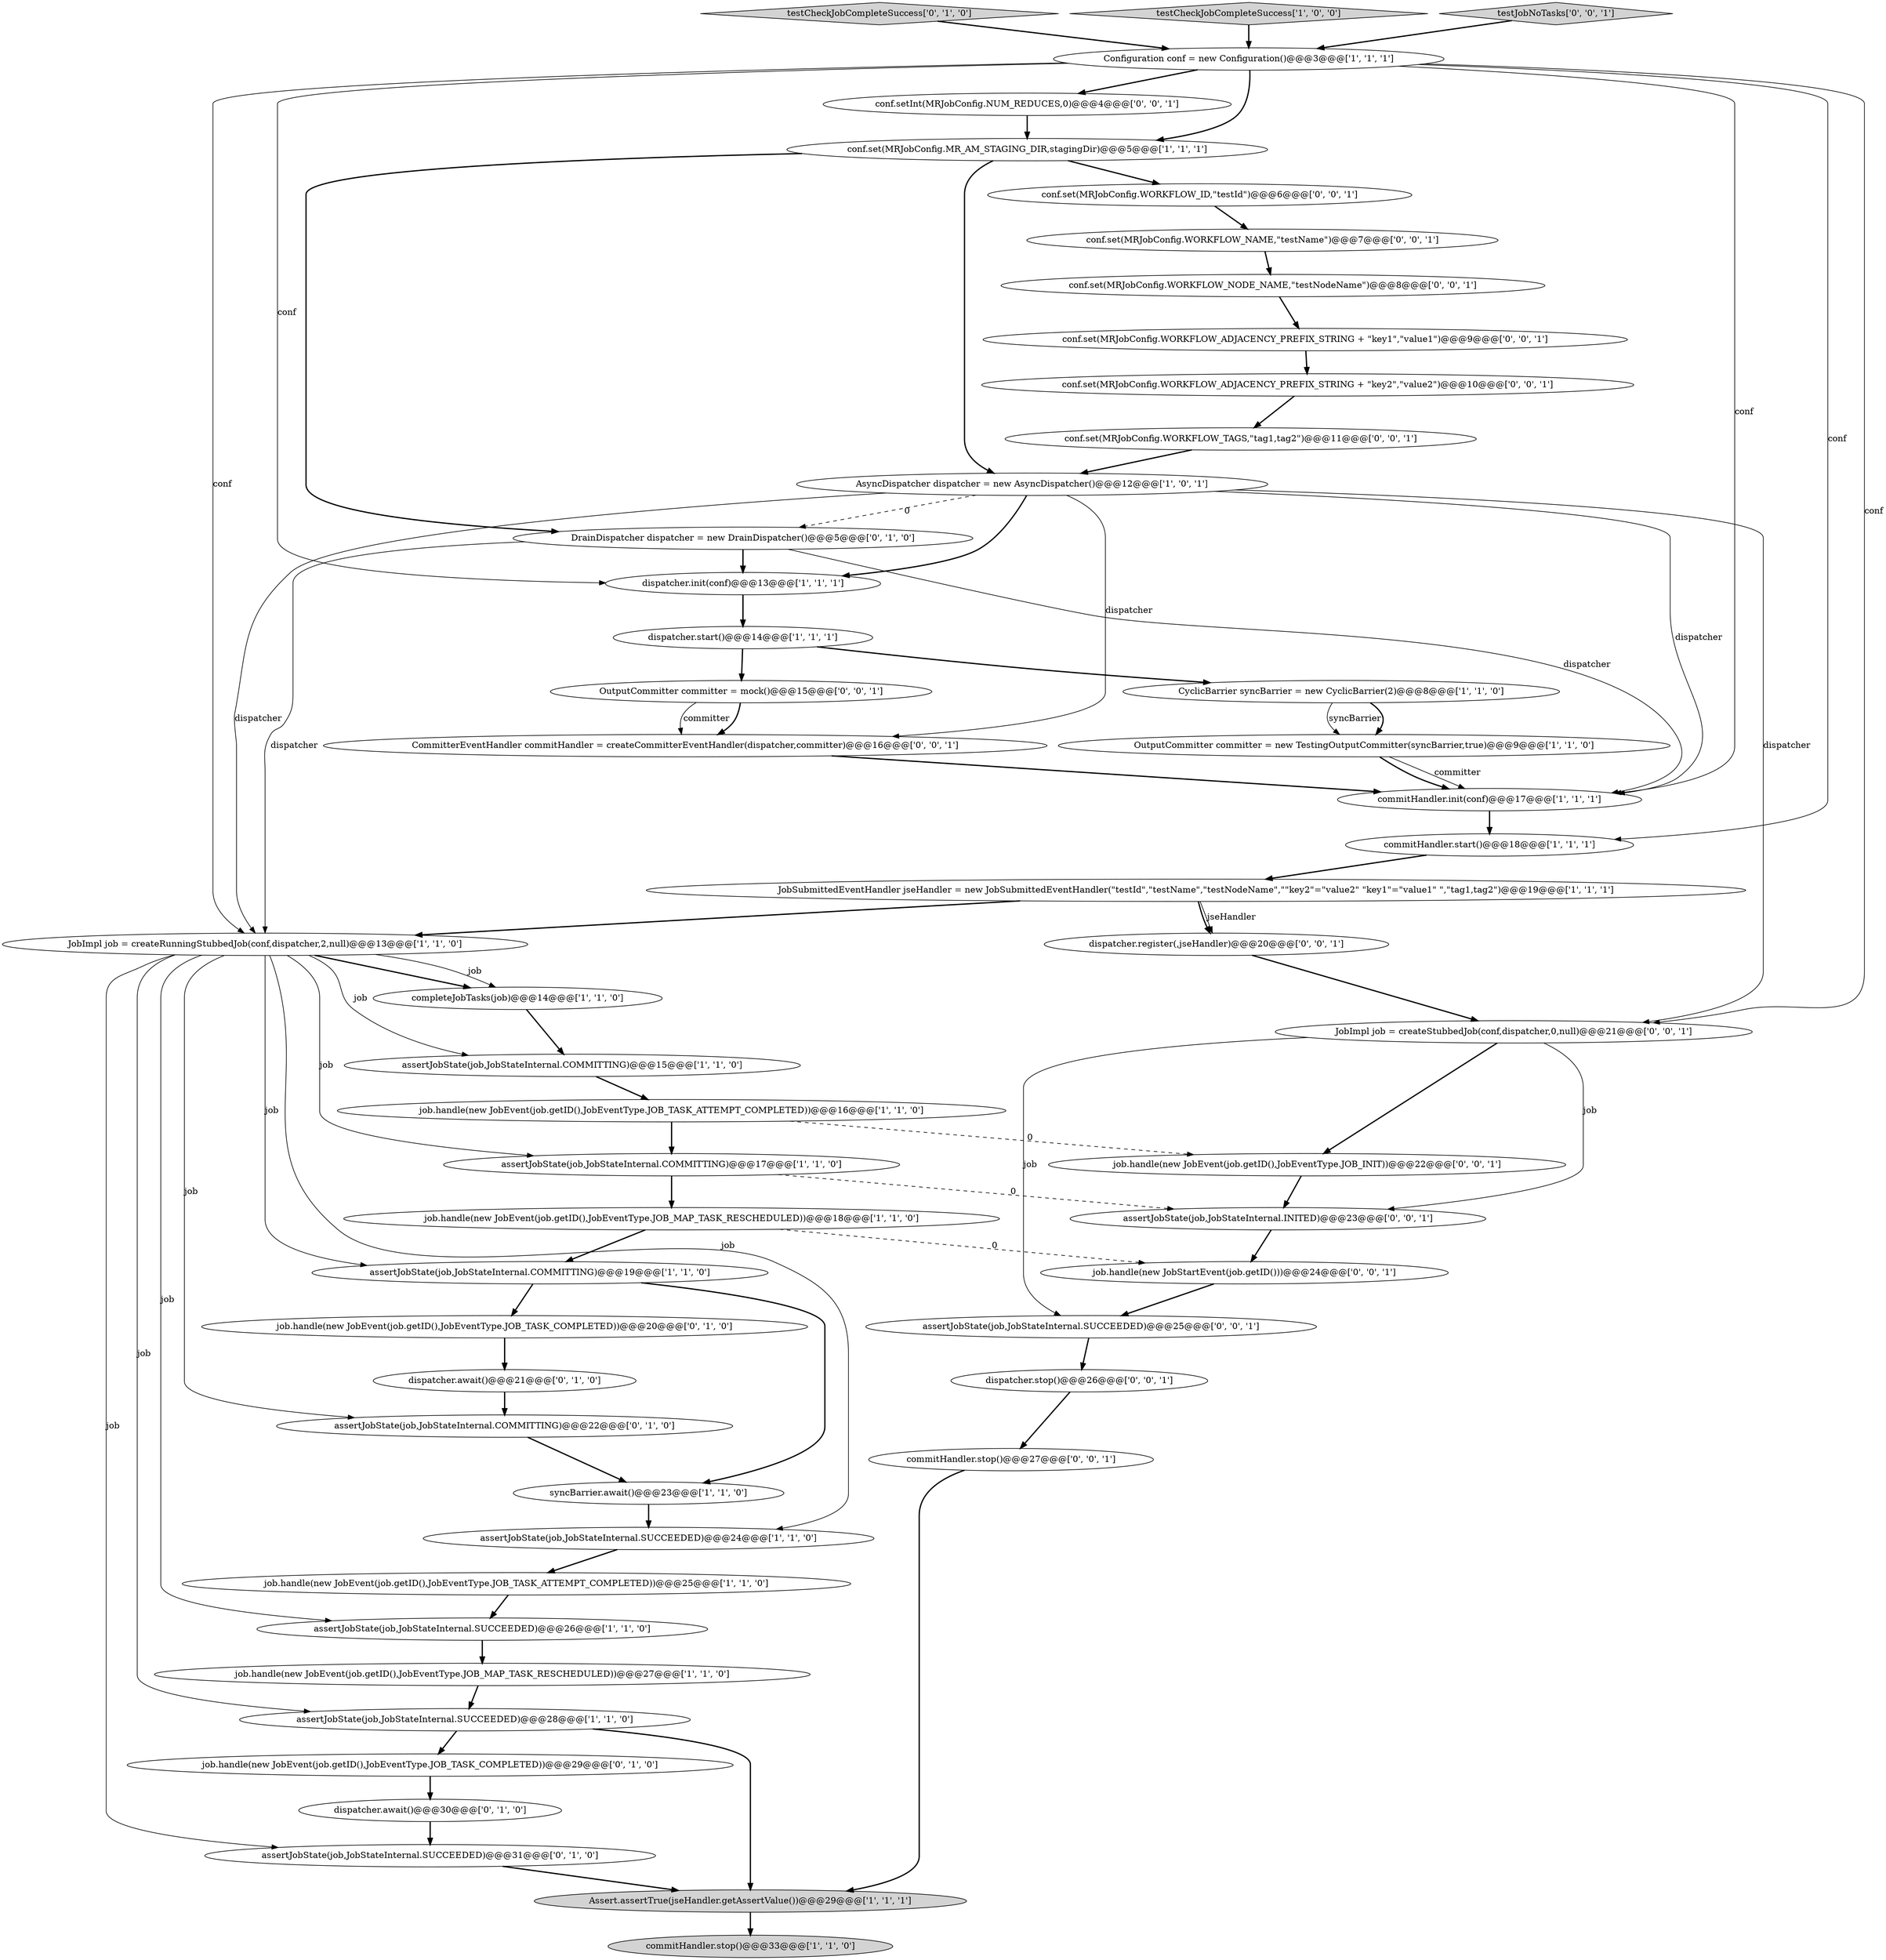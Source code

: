 digraph {
6 [style = filled, label = "dispatcher.init(conf)@@@13@@@['1', '1', '1']", fillcolor = white, shape = ellipse image = "AAA0AAABBB1BBB"];
42 [style = filled, label = "conf.set(MRJobConfig.WORKFLOW_NAME,\"testName\")@@@7@@@['0', '0', '1']", fillcolor = white, shape = ellipse image = "AAA0AAABBB3BBB"];
17 [style = filled, label = "Configuration conf = new Configuration()@@@3@@@['1', '1', '1']", fillcolor = white, shape = ellipse image = "AAA0AAABBB1BBB"];
40 [style = filled, label = "OutputCommitter committer = mock()@@@15@@@['0', '0', '1']", fillcolor = white, shape = ellipse image = "AAA0AAABBB3BBB"];
10 [style = filled, label = "AsyncDispatcher dispatcher = new AsyncDispatcher()@@@12@@@['1', '0', '1']", fillcolor = white, shape = ellipse image = "AAA0AAABBB1BBB"];
12 [style = filled, label = "assertJobState(job,JobStateInternal.SUCCEEDED)@@@28@@@['1', '1', '0']", fillcolor = white, shape = ellipse image = "AAA0AAABBB1BBB"];
43 [style = filled, label = "JobImpl job = createStubbedJob(conf,dispatcher,0,null)@@@21@@@['0', '0', '1']", fillcolor = white, shape = ellipse image = "AAA0AAABBB3BBB"];
14 [style = filled, label = "assertJobState(job,JobStateInternal.COMMITTING)@@@17@@@['1', '1', '0']", fillcolor = white, shape = ellipse image = "AAA0AAABBB1BBB"];
1 [style = filled, label = "commitHandler.stop()@@@33@@@['1', '1', '0']", fillcolor = lightgray, shape = ellipse image = "AAA0AAABBB1BBB"];
34 [style = filled, label = "assertJobState(job,JobStateInternal.SUCCEEDED)@@@25@@@['0', '0', '1']", fillcolor = white, shape = ellipse image = "AAA0AAABBB3BBB"];
13 [style = filled, label = "CyclicBarrier syncBarrier = new CyclicBarrier(2)@@@8@@@['1', '1', '0']", fillcolor = white, shape = ellipse image = "AAA0AAABBB1BBB"];
30 [style = filled, label = "testCheckJobCompleteSuccess['0', '1', '0']", fillcolor = lightgray, shape = diamond image = "AAA0AAABBB2BBB"];
20 [style = filled, label = "completeJobTasks(job)@@@14@@@['1', '1', '0']", fillcolor = white, shape = ellipse image = "AAA0AAABBB1BBB"];
9 [style = filled, label = "assertJobState(job,JobStateInternal.SUCCEEDED)@@@24@@@['1', '1', '0']", fillcolor = white, shape = ellipse image = "AAA0AAABBB1BBB"];
7 [style = filled, label = "testCheckJobCompleteSuccess['1', '0', '0']", fillcolor = lightgray, shape = diamond image = "AAA0AAABBB1BBB"];
51 [style = filled, label = "conf.setInt(MRJobConfig.NUM_REDUCES,0)@@@4@@@['0', '0', '1']", fillcolor = white, shape = ellipse image = "AAA0AAABBB3BBB"];
18 [style = filled, label = "JobSubmittedEventHandler jseHandler = new JobSubmittedEventHandler(\"testId\",\"testName\",\"testNodeName\",\"\"key2\"=\"value2\" \"key1\"=\"value1\" \",\"tag1,tag2\")@@@19@@@['1', '1', '1']", fillcolor = white, shape = ellipse image = "AAA0AAABBB1BBB"];
32 [style = filled, label = "job.handle(new JobEvent(job.getID(),JobEventType.JOB_TASK_COMPLETED))@@@29@@@['0', '1', '0']", fillcolor = white, shape = ellipse image = "AAA1AAABBB2BBB"];
8 [style = filled, label = "OutputCommitter committer = new TestingOutputCommitter(syncBarrier,true)@@@9@@@['1', '1', '0']", fillcolor = white, shape = ellipse image = "AAA0AAABBB1BBB"];
35 [style = filled, label = "conf.set(MRJobConfig.WORKFLOW_ADJACENCY_PREFIX_STRING + \"key2\",\"value2\")@@@10@@@['0', '0', '1']", fillcolor = white, shape = ellipse image = "AAA0AAABBB3BBB"];
45 [style = filled, label = "conf.set(MRJobConfig.WORKFLOW_NODE_NAME,\"testNodeName\")@@@8@@@['0', '0', '1']", fillcolor = white, shape = ellipse image = "AAA0AAABBB3BBB"];
11 [style = filled, label = "commitHandler.init(conf)@@@17@@@['1', '1', '1']", fillcolor = white, shape = ellipse image = "AAA0AAABBB1BBB"];
44 [style = filled, label = "commitHandler.stop()@@@27@@@['0', '0', '1']", fillcolor = white, shape = ellipse image = "AAA0AAABBB3BBB"];
3 [style = filled, label = "job.handle(new JobEvent(job.getID(),JobEventType.JOB_TASK_ATTEMPT_COMPLETED))@@@25@@@['1', '1', '0']", fillcolor = white, shape = ellipse image = "AAA0AAABBB1BBB"];
2 [style = filled, label = "syncBarrier.await()@@@23@@@['1', '1', '0']", fillcolor = white, shape = ellipse image = "AAA0AAABBB1BBB"];
5 [style = filled, label = "Assert.assertTrue(jseHandler.getAssertValue())@@@29@@@['1', '1', '1']", fillcolor = lightgray, shape = ellipse image = "AAA0AAABBB1BBB"];
15 [style = filled, label = "assertJobState(job,JobStateInternal.COMMITTING)@@@19@@@['1', '1', '0']", fillcolor = white, shape = ellipse image = "AAA0AAABBB1BBB"];
47 [style = filled, label = "conf.set(MRJobConfig.WORKFLOW_TAGS,\"tag1,tag2\")@@@11@@@['0', '0', '1']", fillcolor = white, shape = ellipse image = "AAA0AAABBB3BBB"];
50 [style = filled, label = "job.handle(new JobStartEvent(job.getID()))@@@24@@@['0', '0', '1']", fillcolor = white, shape = ellipse image = "AAA0AAABBB3BBB"];
23 [style = filled, label = "JobImpl job = createRunningStubbedJob(conf,dispatcher,2,null)@@@13@@@['1', '1', '0']", fillcolor = white, shape = ellipse image = "AAA0AAABBB1BBB"];
41 [style = filled, label = "testJobNoTasks['0', '0', '1']", fillcolor = lightgray, shape = diamond image = "AAA0AAABBB3BBB"];
21 [style = filled, label = "job.handle(new JobEvent(job.getID(),JobEventType.JOB_MAP_TASK_RESCHEDULED))@@@27@@@['1', '1', '0']", fillcolor = white, shape = ellipse image = "AAA0AAABBB1BBB"];
29 [style = filled, label = "assertJobState(job,JobStateInternal.SUCCEEDED)@@@31@@@['0', '1', '0']", fillcolor = white, shape = ellipse image = "AAA1AAABBB2BBB"];
24 [style = filled, label = "dispatcher.start()@@@14@@@['1', '1', '1']", fillcolor = white, shape = ellipse image = "AAA0AAABBB1BBB"];
46 [style = filled, label = "conf.set(MRJobConfig.WORKFLOW_ID,\"testId\")@@@6@@@['0', '0', '1']", fillcolor = white, shape = ellipse image = "AAA0AAABBB3BBB"];
0 [style = filled, label = "job.handle(new JobEvent(job.getID(),JobEventType.JOB_MAP_TASK_RESCHEDULED))@@@18@@@['1', '1', '0']", fillcolor = white, shape = ellipse image = "AAA0AAABBB1BBB"];
25 [style = filled, label = "conf.set(MRJobConfig.MR_AM_STAGING_DIR,stagingDir)@@@5@@@['1', '1', '1']", fillcolor = white, shape = ellipse image = "AAA0AAABBB1BBB"];
28 [style = filled, label = "dispatcher.await()@@@21@@@['0', '1', '0']", fillcolor = white, shape = ellipse image = "AAA1AAABBB2BBB"];
31 [style = filled, label = "dispatcher.await()@@@30@@@['0', '1', '0']", fillcolor = white, shape = ellipse image = "AAA1AAABBB2BBB"];
4 [style = filled, label = "assertJobState(job,JobStateInternal.SUCCEEDED)@@@26@@@['1', '1', '0']", fillcolor = white, shape = ellipse image = "AAA0AAABBB1BBB"];
39 [style = filled, label = "CommitterEventHandler commitHandler = createCommitterEventHandler(dispatcher,committer)@@@16@@@['0', '0', '1']", fillcolor = white, shape = ellipse image = "AAA0AAABBB3BBB"];
27 [style = filled, label = "job.handle(new JobEvent(job.getID(),JobEventType.JOB_TASK_COMPLETED))@@@20@@@['0', '1', '0']", fillcolor = white, shape = ellipse image = "AAA1AAABBB2BBB"];
26 [style = filled, label = "DrainDispatcher dispatcher = new DrainDispatcher()@@@5@@@['0', '1', '0']", fillcolor = white, shape = ellipse image = "AAA1AAABBB2BBB"];
37 [style = filled, label = "dispatcher.stop()@@@26@@@['0', '0', '1']", fillcolor = white, shape = ellipse image = "AAA0AAABBB3BBB"];
38 [style = filled, label = "conf.set(MRJobConfig.WORKFLOW_ADJACENCY_PREFIX_STRING + \"key1\",\"value1\")@@@9@@@['0', '0', '1']", fillcolor = white, shape = ellipse image = "AAA0AAABBB3BBB"];
22 [style = filled, label = "job.handle(new JobEvent(job.getID(),JobEventType.JOB_TASK_ATTEMPT_COMPLETED))@@@16@@@['1', '1', '0']", fillcolor = white, shape = ellipse image = "AAA0AAABBB1BBB"];
33 [style = filled, label = "assertJobState(job,JobStateInternal.COMMITTING)@@@22@@@['0', '1', '0']", fillcolor = white, shape = ellipse image = "AAA1AAABBB2BBB"];
36 [style = filled, label = "dispatcher.register(,jseHandler)@@@20@@@['0', '0', '1']", fillcolor = white, shape = ellipse image = "AAA0AAABBB3BBB"];
16 [style = filled, label = "commitHandler.start()@@@18@@@['1', '1', '1']", fillcolor = white, shape = ellipse image = "AAA0AAABBB1BBB"];
48 [style = filled, label = "job.handle(new JobEvent(job.getID(),JobEventType.JOB_INIT))@@@22@@@['0', '0', '1']", fillcolor = white, shape = ellipse image = "AAA0AAABBB3BBB"];
49 [style = filled, label = "assertJobState(job,JobStateInternal.INITED)@@@23@@@['0', '0', '1']", fillcolor = white, shape = ellipse image = "AAA0AAABBB3BBB"];
19 [style = filled, label = "assertJobState(job,JobStateInternal.COMMITTING)@@@15@@@['1', '1', '0']", fillcolor = white, shape = ellipse image = "AAA0AAABBB1BBB"];
24->13 [style = bold, label=""];
43->48 [style = bold, label=""];
25->10 [style = bold, label=""];
17->16 [style = solid, label="conf"];
5->1 [style = bold, label=""];
25->26 [style = bold, label=""];
19->22 [style = bold, label=""];
14->0 [style = bold, label=""];
11->16 [style = bold, label=""];
12->32 [style = bold, label=""];
17->51 [style = bold, label=""];
0->15 [style = bold, label=""];
22->14 [style = bold, label=""];
44->5 [style = bold, label=""];
23->33 [style = solid, label="job"];
38->35 [style = bold, label=""];
23->9 [style = solid, label="job"];
25->46 [style = bold, label=""];
40->39 [style = bold, label=""];
31->29 [style = bold, label=""];
10->11 [style = solid, label="dispatcher"];
4->21 [style = bold, label=""];
27->28 [style = bold, label=""];
40->39 [style = solid, label="committer"];
26->11 [style = solid, label="dispatcher"];
29->5 [style = bold, label=""];
17->43 [style = solid, label="conf"];
15->2 [style = bold, label=""];
18->36 [style = solid, label="jseHandler"];
26->23 [style = solid, label="dispatcher"];
33->2 [style = bold, label=""];
23->14 [style = solid, label="job"];
28->33 [style = bold, label=""];
10->23 [style = solid, label="dispatcher"];
23->20 [style = solid, label="job"];
23->4 [style = solid, label="job"];
30->17 [style = bold, label=""];
35->47 [style = bold, label=""];
39->11 [style = bold, label=""];
43->49 [style = solid, label="job"];
45->38 [style = bold, label=""];
24->40 [style = bold, label=""];
13->8 [style = solid, label="syncBarrier"];
17->11 [style = solid, label="conf"];
22->48 [style = dashed, label="0"];
23->12 [style = solid, label="job"];
10->6 [style = bold, label=""];
36->43 [style = bold, label=""];
43->34 [style = solid, label="job"];
10->43 [style = solid, label="dispatcher"];
6->24 [style = bold, label=""];
47->10 [style = bold, label=""];
20->19 [style = bold, label=""];
10->39 [style = solid, label="dispatcher"];
17->6 [style = solid, label="conf"];
2->9 [style = bold, label=""];
14->49 [style = dashed, label="0"];
23->20 [style = bold, label=""];
7->17 [style = bold, label=""];
10->26 [style = dashed, label="0"];
13->8 [style = bold, label=""];
17->23 [style = solid, label="conf"];
41->17 [style = bold, label=""];
3->4 [style = bold, label=""];
18->23 [style = bold, label=""];
42->45 [style = bold, label=""];
26->6 [style = bold, label=""];
48->49 [style = bold, label=""];
23->19 [style = solid, label="job"];
51->25 [style = bold, label=""];
37->44 [style = bold, label=""];
16->18 [style = bold, label=""];
9->3 [style = bold, label=""];
46->42 [style = bold, label=""];
21->12 [style = bold, label=""];
8->11 [style = solid, label="committer"];
15->27 [style = bold, label=""];
8->11 [style = bold, label=""];
12->5 [style = bold, label=""];
32->31 [style = bold, label=""];
23->15 [style = solid, label="job"];
18->36 [style = bold, label=""];
50->34 [style = bold, label=""];
0->50 [style = dashed, label="0"];
34->37 [style = bold, label=""];
49->50 [style = bold, label=""];
23->29 [style = solid, label="job"];
17->25 [style = bold, label=""];
}
